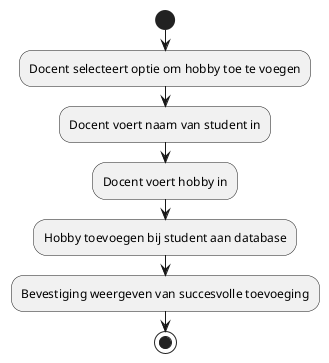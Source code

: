 @startuml

start  
:Docent selecteert optie om hobby toe te voegen;  
:Docent voert naam van student in;
:Docent voert hobby in;  
:Hobby toevoegen bij student aan database;  
:Bevestiging weergeven van succesvolle toevoeging;  
stop  

@enduml
